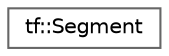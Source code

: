digraph "类继承关系图"
{
 // LATEX_PDF_SIZE
  bgcolor="transparent";
  edge [fontname=Helvetica,fontsize=10,labelfontname=Helvetica,labelfontsize=10];
  node [fontname=Helvetica,fontsize=10,shape=box,height=0.2,width=0.4];
  rankdir="LR";
  Node0 [id="Node000000",label="tf::Segment",height=0.2,width=0.4,color="grey40", fillcolor="white", style="filled",URL="$structtf_1_1_segment.html",tooltip=" "];
}

